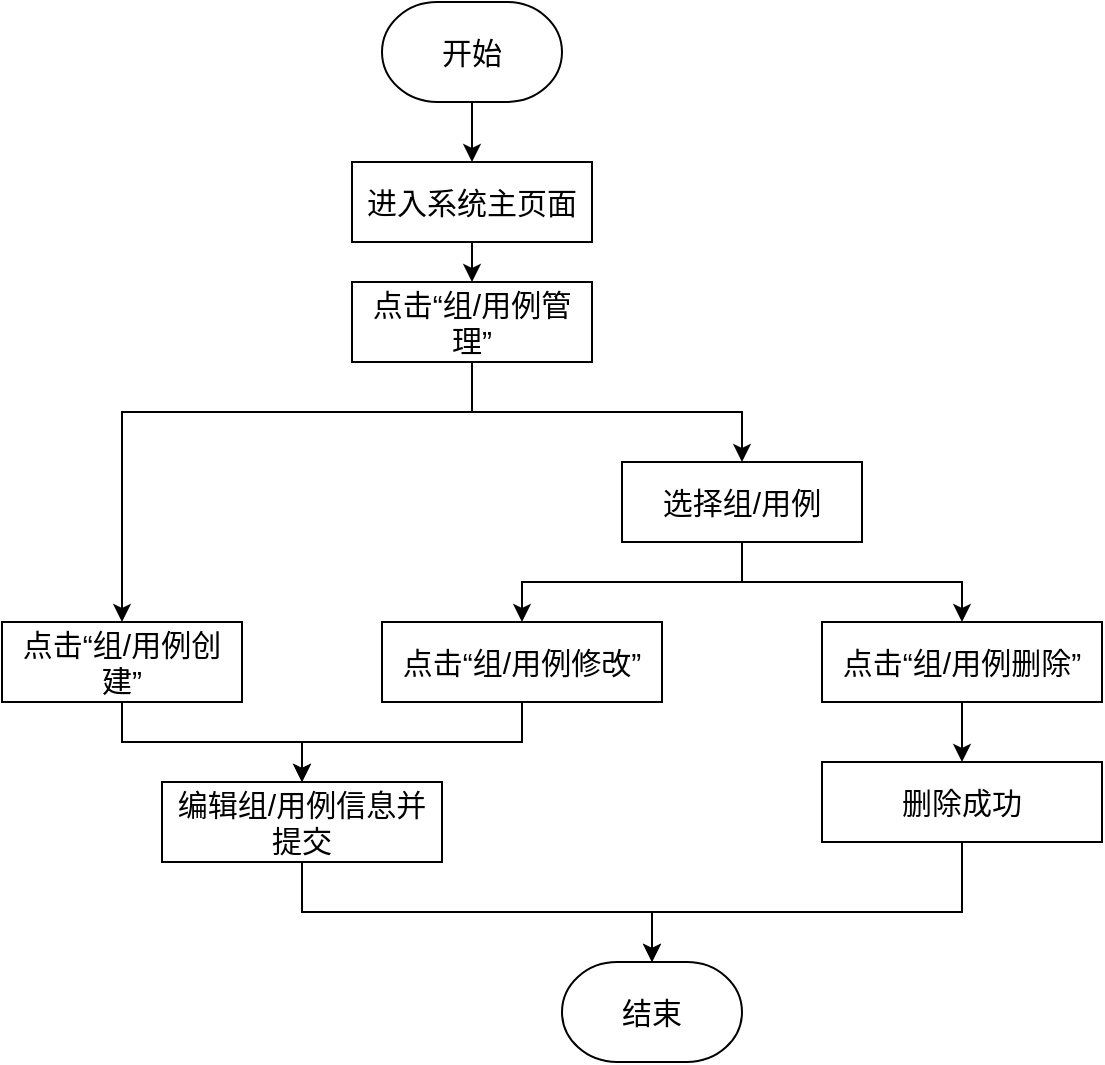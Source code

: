 <mxfile version="14.6.9" type="github">
  <diagram id="iJxknmKBH1ptX5jdI-9x" name="第 1 页">
    <mxGraphModel dx="782" dy="437" grid="1" gridSize="10" guides="1" tooltips="1" connect="1" arrows="1" fold="1" page="1" pageScale="1" pageWidth="827" pageHeight="1169" math="0" shadow="0">
      <root>
        <mxCell id="0" />
        <mxCell id="1" parent="0" />
        <mxCell id="HK7fcTBjlKI_wWAL3nB_-9" style="edgeStyle=orthogonalEdgeStyle;rounded=0;orthogonalLoop=1;jettySize=auto;html=1;exitX=0.5;exitY=1;exitDx=0;exitDy=0;exitPerimeter=0;" edge="1" parent="1" source="HK7fcTBjlKI_wWAL3nB_-1" target="HK7fcTBjlKI_wWAL3nB_-2">
          <mxGeometry relative="1" as="geometry" />
        </mxCell>
        <mxCell id="HK7fcTBjlKI_wWAL3nB_-1" value="开始" style="strokeWidth=1;html=1;shape=mxgraph.flowchart.terminator;whiteSpace=wrap;rounded=1;glass=0;fontSize=15;" vertex="1" parent="1">
          <mxGeometry x="250" y="70" width="90" height="50" as="geometry" />
        </mxCell>
        <mxCell id="HK7fcTBjlKI_wWAL3nB_-10" style="edgeStyle=orthogonalEdgeStyle;rounded=0;orthogonalLoop=1;jettySize=auto;html=1;exitX=0.5;exitY=1;exitDx=0;exitDy=0;entryX=0.5;entryY=0;entryDx=0;entryDy=0;" edge="1" parent="1" source="HK7fcTBjlKI_wWAL3nB_-2" target="HK7fcTBjlKI_wWAL3nB_-3">
          <mxGeometry relative="1" as="geometry" />
        </mxCell>
        <mxCell id="HK7fcTBjlKI_wWAL3nB_-2" value="&lt;font style=&quot;font-size: 15px&quot;&gt;进入系统主页面&lt;/font&gt;" style="rounded=0;whiteSpace=wrap;html=1;" vertex="1" parent="1">
          <mxGeometry x="235" y="150" width="120" height="40" as="geometry" />
        </mxCell>
        <mxCell id="HK7fcTBjlKI_wWAL3nB_-11" style="edgeStyle=orthogonalEdgeStyle;rounded=0;orthogonalLoop=1;jettySize=auto;html=1;exitX=0.5;exitY=1;exitDx=0;exitDy=0;" edge="1" parent="1" target="HK7fcTBjlKI_wWAL3nB_-6">
          <mxGeometry relative="1" as="geometry">
            <mxPoint x="295" y="245" as="sourcePoint" />
            <mxPoint x="120" y="375" as="targetPoint" />
            <Array as="points">
              <mxPoint x="295" y="275" />
              <mxPoint x="120" y="275" />
            </Array>
          </mxGeometry>
        </mxCell>
        <mxCell id="HK7fcTBjlKI_wWAL3nB_-12" style="edgeStyle=orthogonalEdgeStyle;rounded=0;orthogonalLoop=1;jettySize=auto;html=1;exitX=0.5;exitY=1;exitDx=0;exitDy=0;" edge="1" parent="1" source="HK7fcTBjlKI_wWAL3nB_-3" target="HK7fcTBjlKI_wWAL3nB_-5">
          <mxGeometry relative="1" as="geometry" />
        </mxCell>
        <mxCell id="HK7fcTBjlKI_wWAL3nB_-3" value="&lt;font style=&quot;font-size: 15px&quot;&gt;点击“组/用例管理”&lt;/font&gt;" style="rounded=0;whiteSpace=wrap;html=1;" vertex="1" parent="1">
          <mxGeometry x="235" y="210" width="120" height="40" as="geometry" />
        </mxCell>
        <mxCell id="HK7fcTBjlKI_wWAL3nB_-13" style="edgeStyle=orthogonalEdgeStyle;rounded=0;orthogonalLoop=1;jettySize=auto;html=1;exitX=0.5;exitY=1;exitDx=0;exitDy=0;" edge="1" parent="1" source="HK7fcTBjlKI_wWAL3nB_-5" target="HK7fcTBjlKI_wWAL3nB_-8">
          <mxGeometry relative="1" as="geometry" />
        </mxCell>
        <mxCell id="HK7fcTBjlKI_wWAL3nB_-14" style="edgeStyle=orthogonalEdgeStyle;rounded=0;orthogonalLoop=1;jettySize=auto;html=1;exitX=0.5;exitY=1;exitDx=0;exitDy=0;entryX=0.5;entryY=0;entryDx=0;entryDy=0;" edge="1" parent="1" source="HK7fcTBjlKI_wWAL3nB_-5" target="HK7fcTBjlKI_wWAL3nB_-7">
          <mxGeometry relative="1" as="geometry" />
        </mxCell>
        <mxCell id="HK7fcTBjlKI_wWAL3nB_-5" value="&lt;font style=&quot;font-size: 15px&quot;&gt;选择组/用例&lt;/font&gt;" style="rounded=0;whiteSpace=wrap;html=1;" vertex="1" parent="1">
          <mxGeometry x="370" y="300" width="120" height="40" as="geometry" />
        </mxCell>
        <mxCell id="HK7fcTBjlKI_wWAL3nB_-20" style="edgeStyle=orthogonalEdgeStyle;rounded=0;orthogonalLoop=1;jettySize=auto;html=1;exitX=0.5;exitY=1;exitDx=0;exitDy=0;entryX=0.5;entryY=0;entryDx=0;entryDy=0;" edge="1" parent="1" source="HK7fcTBjlKI_wWAL3nB_-6" target="HK7fcTBjlKI_wWAL3nB_-15">
          <mxGeometry relative="1" as="geometry" />
        </mxCell>
        <mxCell id="HK7fcTBjlKI_wWAL3nB_-6" value="&lt;font style=&quot;font-size: 15px&quot;&gt;点击“组/用例创建”&lt;/font&gt;" style="rounded=0;whiteSpace=wrap;html=1;" vertex="1" parent="1">
          <mxGeometry x="60" y="380" width="120" height="40" as="geometry" />
        </mxCell>
        <mxCell id="HK7fcTBjlKI_wWAL3nB_-22" style="edgeStyle=orthogonalEdgeStyle;rounded=0;orthogonalLoop=1;jettySize=auto;html=1;exitX=0.5;exitY=1;exitDx=0;exitDy=0;entryX=0.5;entryY=0;entryDx=0;entryDy=0;" edge="1" parent="1" source="HK7fcTBjlKI_wWAL3nB_-7" target="HK7fcTBjlKI_wWAL3nB_-16">
          <mxGeometry relative="1" as="geometry" />
        </mxCell>
        <mxCell id="HK7fcTBjlKI_wWAL3nB_-7" value="&lt;font style=&quot;font-size: 15px&quot;&gt;点击“组/用例删除&lt;span style=&quot;color: rgba(0 , 0 , 0 , 0) ; font-family: monospace ; font-size: 0px&quot;&gt;%3CmxGraphModel%3E%3Croot%3E%3CmxCell%20id%3D%220%22%2F%3E%3CmxCell%20id%3D%221%22%20parent%3D%220%22%2F%3E%3CmxCell%20id%3D%222%22%20value%3D%22%26lt%3Bfont%20style%3D%26quot%3Bfont-size%3A%2015px%26quot%3B%26gt%3B%E9%80%89%E6%8B%A9%E2%80%9C%E7%BB%84%2F%E7%94%A8%E4%BE%8B%E7%AE%A1%E7%90%86%E2%80%9D%26lt%3B%2Ffont%26gt%3B%22%20style%3D%22rounded%3D0%3BwhiteSpace%3Dwrap%3Bhtml%3D1%3B%22%20vertex%3D%221%22%20parent%3D%221%22%3E%3CmxGeometry%20x%3D%22370%22%20y%3D%22300%22%20width%3D%22120%22%20height%3D%2240%22%20as%3D%22geometry%22%2F%3E%3C%2FmxCell%3E%3C%2Froot%3E%3C%2FmxGraphModel%3&lt;/span&gt;”&lt;/font&gt;" style="rounded=0;whiteSpace=wrap;html=1;" vertex="1" parent="1">
          <mxGeometry x="470" y="380" width="140" height="40" as="geometry" />
        </mxCell>
        <mxCell id="HK7fcTBjlKI_wWAL3nB_-21" style="edgeStyle=orthogonalEdgeStyle;rounded=0;orthogonalLoop=1;jettySize=auto;html=1;exitX=0.5;exitY=1;exitDx=0;exitDy=0;" edge="1" parent="1" source="HK7fcTBjlKI_wWAL3nB_-8" target="HK7fcTBjlKI_wWAL3nB_-15">
          <mxGeometry relative="1" as="geometry" />
        </mxCell>
        <mxCell id="HK7fcTBjlKI_wWAL3nB_-8" value="&lt;font style=&quot;font-size: 15px&quot;&gt;点击“组/用例修改&lt;span style=&quot;color: rgba(0 , 0 , 0 , 0) ; font-family: monospace ; font-size: 0px&quot;&gt;%3CmxGraphModel%3E%3Croot%3E%3CmxCell%20id%3D%220%22%2F%3E%3CmxCell%20id%3D%221%22%20parent%3D%220%22%2F%3E%3CmxCell%20id%3D%222%22%20value%3D%22%26lt%3Bfont%20style%3D%26quot%3Bfont-size%3A%2015px%26quot%3B%26gt%3B%E9%80%89%E6%8B%A9%E2%80%9C%E7%BB%84%2F%E7%94%A8%E4%BE%8B%E7%AE%A1%E7%90%86%E2%80%9D%26lt%3B%2Ffont%26gt%3B%22%20style%3D%22rounded%3D0%3BwhiteSpace%3Dwrap%3Bhtml%3D1%3B%22%20vertex%3D%221%22%20parent%3D%221%22%3E%3CmxGeometry%20x%3D%22370%22%20y%3D%22300%22%20width%3D%22120%22%20height%3D%2240%22%20as%3D%22geometry%22%2F%3E%3C%2FmxCell%3E%3C%2Froot%3E%3C%2FmxGraphModel%3&lt;/span&gt;”&lt;/font&gt;" style="rounded=0;whiteSpace=wrap;html=1;" vertex="1" parent="1">
          <mxGeometry x="250" y="380" width="140" height="40" as="geometry" />
        </mxCell>
        <mxCell id="HK7fcTBjlKI_wWAL3nB_-23" style="edgeStyle=orthogonalEdgeStyle;rounded=0;orthogonalLoop=1;jettySize=auto;html=1;exitX=0.5;exitY=1;exitDx=0;exitDy=0;entryX=0.5;entryY=0;entryDx=0;entryDy=0;entryPerimeter=0;" edge="1" parent="1" source="HK7fcTBjlKI_wWAL3nB_-15" target="HK7fcTBjlKI_wWAL3nB_-18">
          <mxGeometry relative="1" as="geometry" />
        </mxCell>
        <mxCell id="HK7fcTBjlKI_wWAL3nB_-15" value="&lt;span style=&quot;font-size: 15px&quot;&gt;编辑组/用例信息并提交&lt;/span&gt;" style="rounded=0;whiteSpace=wrap;html=1;" vertex="1" parent="1">
          <mxGeometry x="140" y="460" width="140" height="40" as="geometry" />
        </mxCell>
        <mxCell id="HK7fcTBjlKI_wWAL3nB_-24" style="edgeStyle=orthogonalEdgeStyle;rounded=0;orthogonalLoop=1;jettySize=auto;html=1;exitX=0.5;exitY=1;exitDx=0;exitDy=0;" edge="1" parent="1" target="HK7fcTBjlKI_wWAL3nB_-18">
          <mxGeometry relative="1" as="geometry">
            <mxPoint x="540" y="485" as="sourcePoint" />
            <mxPoint x="385" y="545" as="targetPoint" />
            <Array as="points">
              <mxPoint x="540" y="525" />
              <mxPoint x="385" y="525" />
            </Array>
          </mxGeometry>
        </mxCell>
        <mxCell id="HK7fcTBjlKI_wWAL3nB_-16" value="&lt;span style=&quot;font-size: 15px&quot;&gt;删除成功&lt;/span&gt;" style="rounded=0;whiteSpace=wrap;html=1;" vertex="1" parent="1">
          <mxGeometry x="470" y="450" width="140" height="40" as="geometry" />
        </mxCell>
        <mxCell id="HK7fcTBjlKI_wWAL3nB_-18" value="结束" style="strokeWidth=1;html=1;shape=mxgraph.flowchart.terminator;whiteSpace=wrap;rounded=1;glass=0;fontSize=15;" vertex="1" parent="1">
          <mxGeometry x="340" y="550" width="90" height="50" as="geometry" />
        </mxCell>
      </root>
    </mxGraphModel>
  </diagram>
</mxfile>
